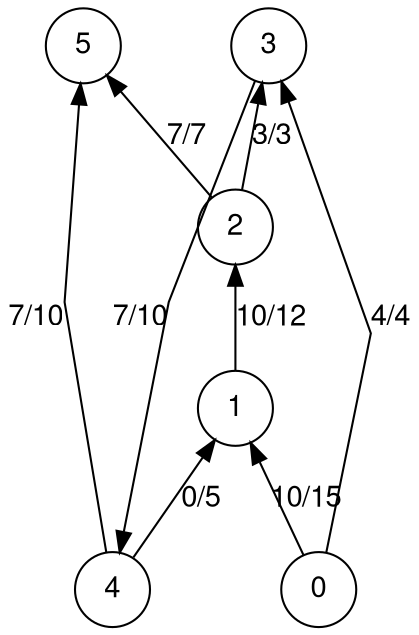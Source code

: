 digraph exported_graph {
	fontname="Helvetica,Arial,sans-serif"
	node [fontname="Helvetica,Arial,sans-serif"]
	edge [fontname="Helvetica,Arial,sans-serif"]
	rankdir = BT;
	splines = false;
	node [shape = circle];
	4 -> 1 [label = "0/5"]
	4 -> 5 [label = "7/10"]
	2 -> 3 [label = "3/3"]
	2 -> 5 [label = "7/7"]
	3 -> 4 [label = "7/10"]
	0 -> 3 [label = "4/4"]
	0 -> 1 [label = "10/15"]
	1 -> 2 [label = "10/12"]
}